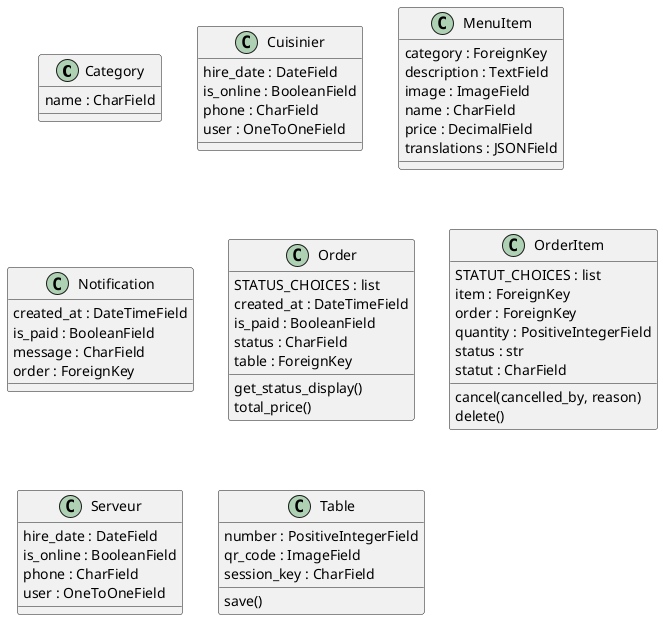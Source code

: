 @startuml classes_menu_qr
set namespaceSeparator none
class "Category" as menu.models.Category {
  name : CharField
}
class "Cuisinier" as menu.models.Cuisinier {
  hire_date : DateField
  is_online : BooleanField
  phone : CharField
  user : OneToOneField
}
class "MenuItem" as menu.models.MenuItem {
  category : ForeignKey
  description : TextField
  image : ImageField
  name : CharField
  price : DecimalField
  translations : JSONField
}
class "Notification" as menu.models.Notification {
  created_at : DateTimeField
  is_paid : BooleanField
  message : CharField
  order : ForeignKey
}
class "Order" as menu.models.Order {
  STATUS_CHOICES : list
  created_at : DateTimeField
  is_paid : BooleanField
  status : CharField
  table : ForeignKey
  get_status_display()
  total_price()
}
class "OrderItem" as menu.models.OrderItem {
  STATUT_CHOICES : list
  item : ForeignKey
  order : ForeignKey
  quantity : PositiveIntegerField
  status : str
  statut : CharField
  cancel(cancelled_by, reason)
  delete()
}
class "Serveur" as menu.models.Serveur {
  hire_date : DateField
  is_online : BooleanField
  phone : CharField
  user : OneToOneField
}
class "Table" as menu.models.Table {
  number : PositiveIntegerField
  qr_code : ImageField
  session_key : CharField
  save()
}
@enduml
